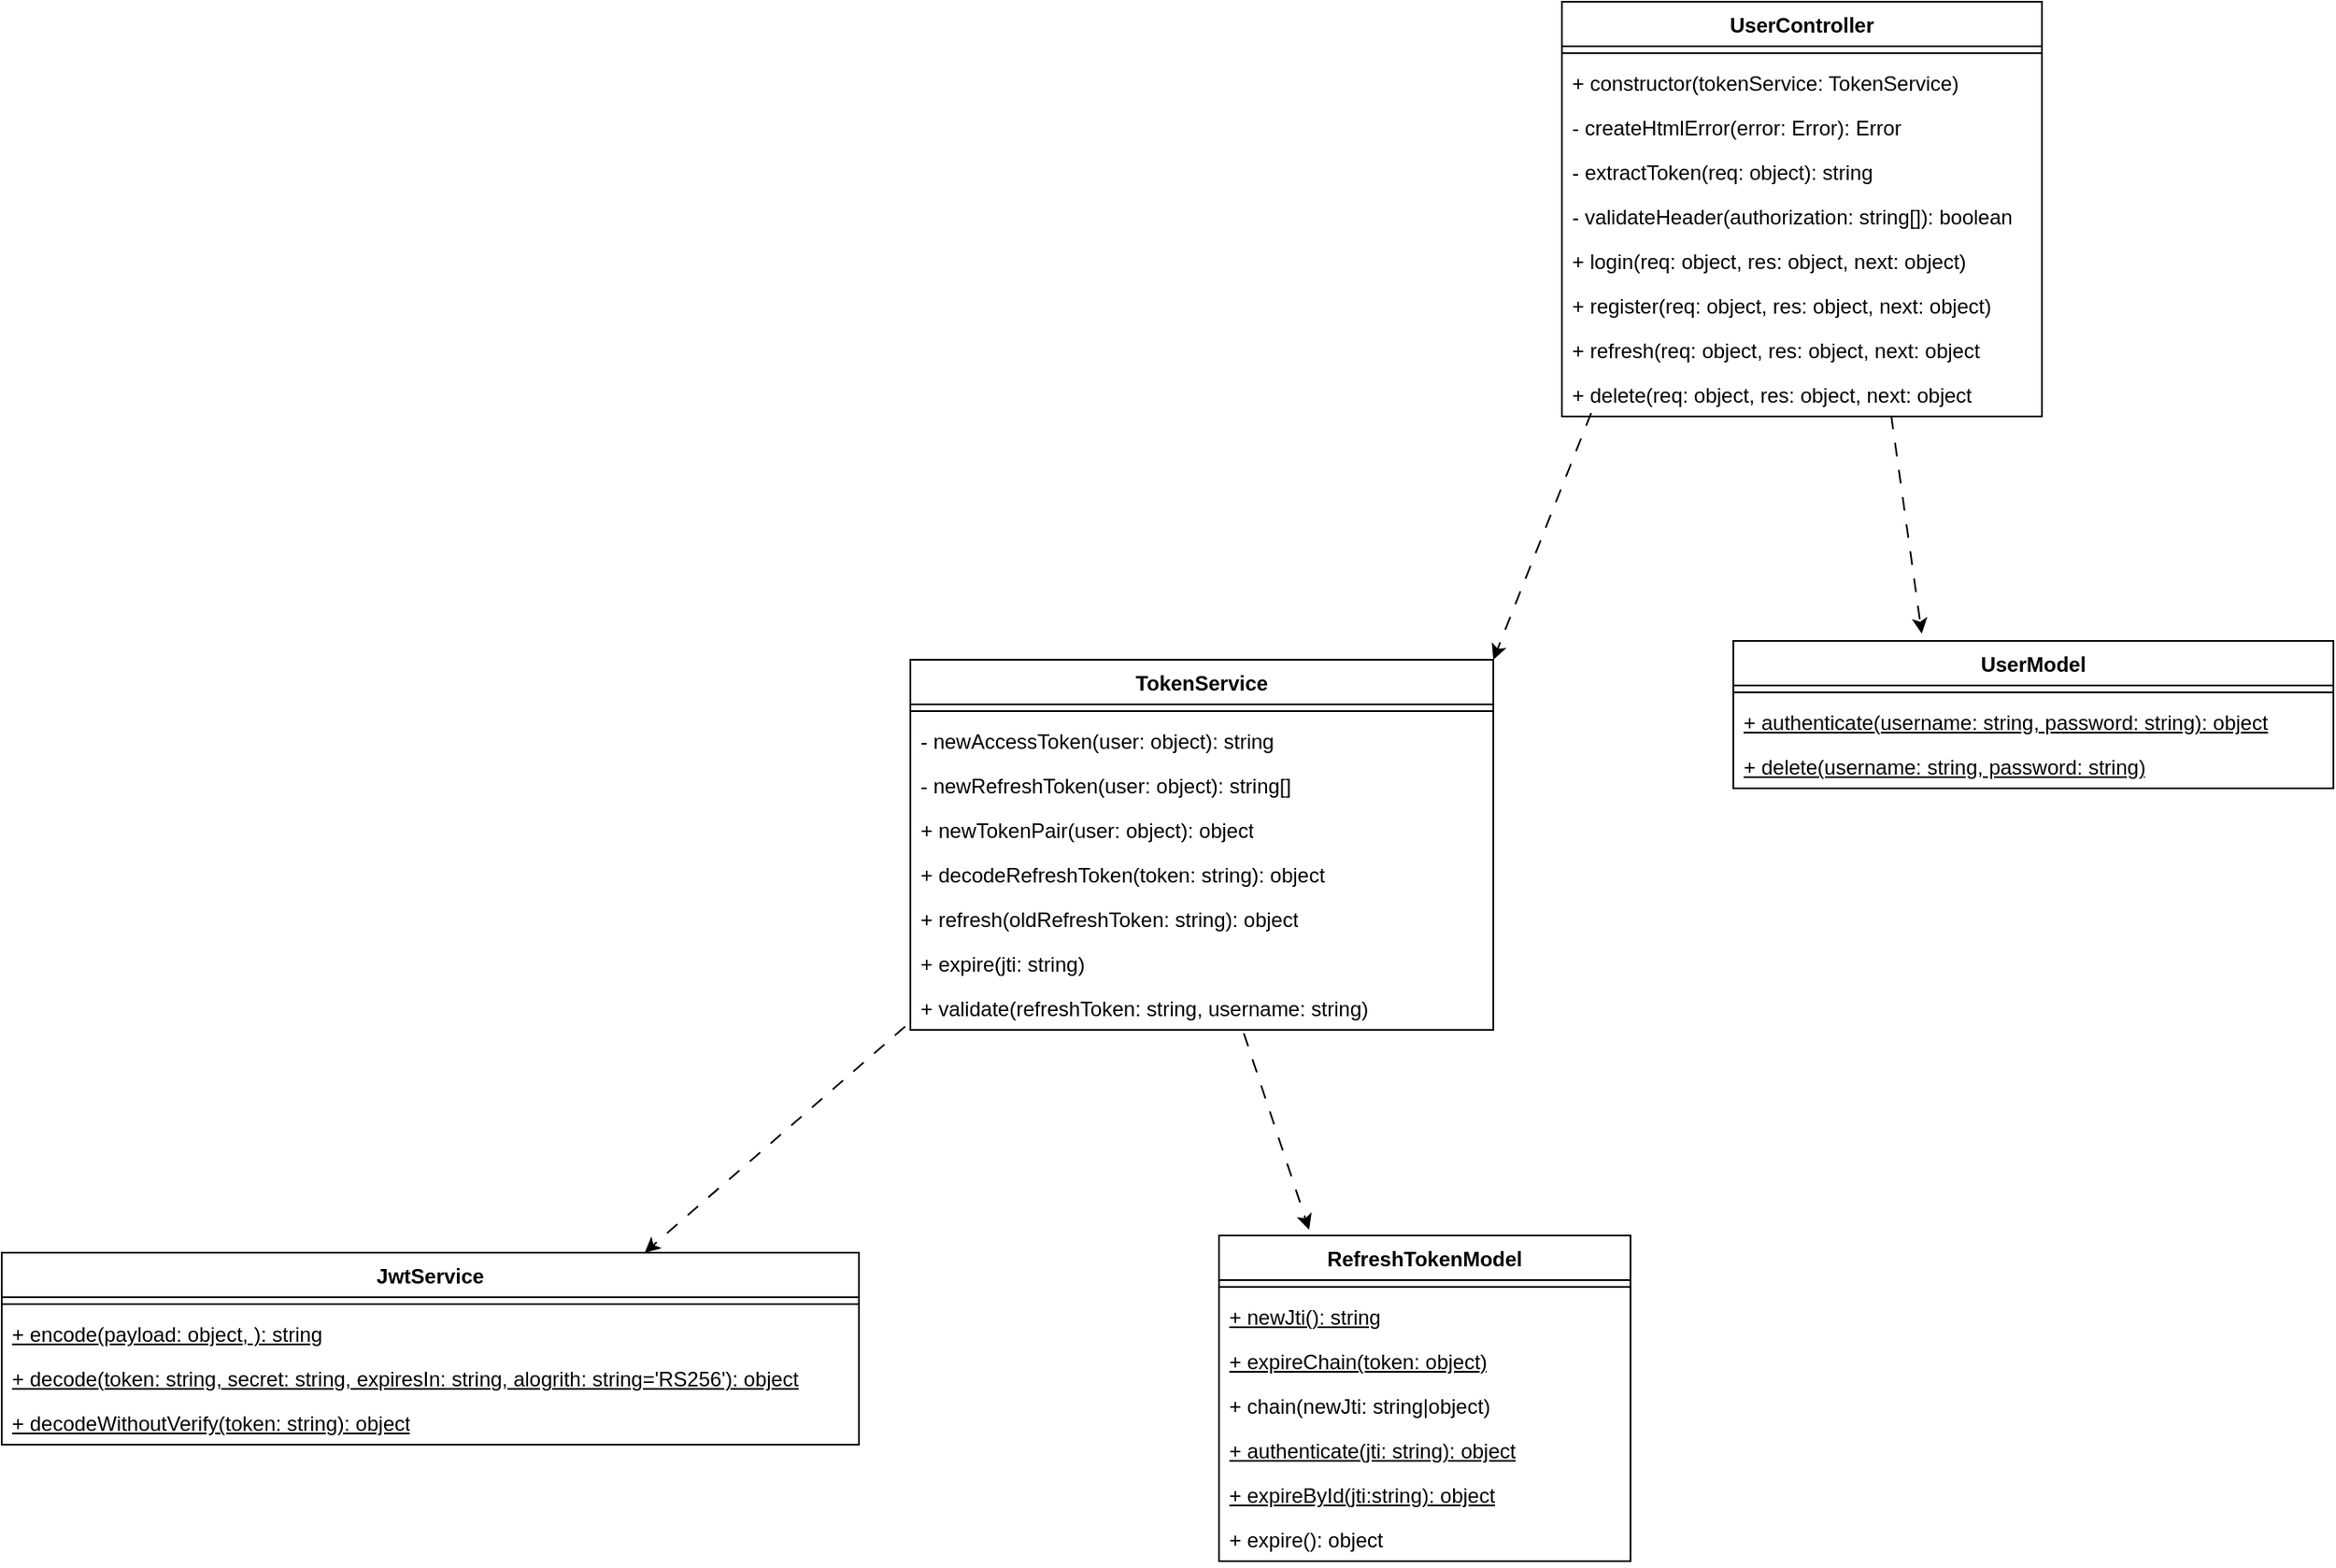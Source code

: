 <mxfile version="26.2.2">
  <diagram name="Page-1" id="s2mYsFO3Dgidq1qFFURQ">
    <mxGraphModel dx="1881" dy="709" grid="1" gridSize="10" guides="1" tooltips="1" connect="1" arrows="1" fold="1" page="1" pageScale="1" pageWidth="850" pageHeight="1100" math="0" shadow="0">
      <root>
        <mxCell id="0" />
        <mxCell id="1" parent="0" />
        <mxCell id="LTxy-Lm1yNunXiUcABPg-1" value="JwtService" style="swimlane;fontStyle=1;align=center;verticalAlign=top;childLayout=stackLayout;horizontal=1;startSize=26;horizontalStack=0;resizeParent=1;resizeParentMax=0;resizeLast=0;collapsible=1;marginBottom=0;whiteSpace=wrap;html=1;" parent="1" vertex="1">
          <mxGeometry x="-380" y="740" width="500" height="112" as="geometry" />
        </mxCell>
        <mxCell id="LTxy-Lm1yNunXiUcABPg-3" value="" style="line;strokeWidth=1;fillColor=none;align=left;verticalAlign=middle;spacingTop=-1;spacingLeft=3;spacingRight=3;rotatable=0;labelPosition=right;points=[];portConstraint=eastwest;strokeColor=inherit;" parent="LTxy-Lm1yNunXiUcABPg-1" vertex="1">
          <mxGeometry y="26" width="500" height="8" as="geometry" />
        </mxCell>
        <mxCell id="LTxy-Lm1yNunXiUcABPg-4" value="+ encode(payload: object, ): string" style="text;strokeColor=none;fillColor=none;align=left;verticalAlign=top;spacingLeft=4;spacingRight=4;overflow=hidden;rotatable=0;points=[[0,0.5],[1,0.5]];portConstraint=eastwest;whiteSpace=wrap;html=1;fontStyle=4" parent="LTxy-Lm1yNunXiUcABPg-1" vertex="1">
          <mxGeometry y="34" width="500" height="26" as="geometry" />
        </mxCell>
        <mxCell id="LTxy-Lm1yNunXiUcABPg-9" value="+ decode(token: string, secret: string, expiresIn: string, alogrith: string=&#39;RS256&#39;): object" style="text;strokeColor=none;fillColor=none;align=left;verticalAlign=top;spacingLeft=4;spacingRight=4;overflow=hidden;rotatable=0;points=[[0,0.5],[1,0.5]];portConstraint=eastwest;whiteSpace=wrap;html=1;fontStyle=4" parent="LTxy-Lm1yNunXiUcABPg-1" vertex="1">
          <mxGeometry y="60" width="500" height="26" as="geometry" />
        </mxCell>
        <mxCell id="LTxy-Lm1yNunXiUcABPg-2" value="+ decodeWithoutVerify(token: string): object" style="text;strokeColor=none;fillColor=none;align=left;verticalAlign=top;spacingLeft=4;spacingRight=4;overflow=hidden;rotatable=0;points=[[0,0.5],[1,0.5]];portConstraint=eastwest;whiteSpace=wrap;html=1;fontStyle=4" parent="LTxy-Lm1yNunXiUcABPg-1" vertex="1">
          <mxGeometry y="86" width="500" height="26" as="geometry" />
        </mxCell>
        <mxCell id="LTxy-Lm1yNunXiUcABPg-10" value="TokenService" style="swimlane;fontStyle=1;align=center;verticalAlign=top;childLayout=stackLayout;horizontal=1;startSize=26;horizontalStack=0;resizeParent=1;resizeParentMax=0;resizeLast=0;collapsible=1;marginBottom=0;whiteSpace=wrap;html=1;" parent="1" vertex="1">
          <mxGeometry x="150" y="394" width="340" height="216" as="geometry" />
        </mxCell>
        <mxCell id="LTxy-Lm1yNunXiUcABPg-12" value="" style="line;strokeWidth=1;fillColor=none;align=left;verticalAlign=middle;spacingTop=-1;spacingLeft=3;spacingRight=3;rotatable=0;labelPosition=right;points=[];portConstraint=eastwest;strokeColor=inherit;" parent="LTxy-Lm1yNunXiUcABPg-10" vertex="1">
          <mxGeometry y="26" width="340" height="8" as="geometry" />
        </mxCell>
        <mxCell id="LTxy-Lm1yNunXiUcABPg-13" value="- newAccessToken(user: object): string" style="text;strokeColor=none;fillColor=none;align=left;verticalAlign=top;spacingLeft=4;spacingRight=4;overflow=hidden;rotatable=0;points=[[0,0.5],[1,0.5]];portConstraint=eastwest;whiteSpace=wrap;html=1;" parent="LTxy-Lm1yNunXiUcABPg-10" vertex="1">
          <mxGeometry y="34" width="340" height="26" as="geometry" />
        </mxCell>
        <mxCell id="LTxy-Lm1yNunXiUcABPg-11" value="- newRefreshToken(user: object): string[]" style="text;strokeColor=none;fillColor=none;align=left;verticalAlign=top;spacingLeft=4;spacingRight=4;overflow=hidden;rotatable=0;points=[[0,0.5],[1,0.5]];portConstraint=eastwest;whiteSpace=wrap;html=1;" parent="LTxy-Lm1yNunXiUcABPg-10" vertex="1">
          <mxGeometry y="60" width="340" height="26" as="geometry" />
        </mxCell>
        <mxCell id="LTxy-Lm1yNunXiUcABPg-14" value="+ newTokenPair(user: object): object" style="text;strokeColor=none;fillColor=none;align=left;verticalAlign=top;spacingLeft=4;spacingRight=4;overflow=hidden;rotatable=0;points=[[0,0.5],[1,0.5]];portConstraint=eastwest;whiteSpace=wrap;html=1;" parent="LTxy-Lm1yNunXiUcABPg-10" vertex="1">
          <mxGeometry y="86" width="340" height="26" as="geometry" />
        </mxCell>
        <mxCell id="LTxy-Lm1yNunXiUcABPg-15" value="+ decodeRefreshToken(token: string): object" style="text;strokeColor=none;fillColor=none;align=left;verticalAlign=top;spacingLeft=4;spacingRight=4;overflow=hidden;rotatable=0;points=[[0,0.5],[1,0.5]];portConstraint=eastwest;whiteSpace=wrap;html=1;" parent="LTxy-Lm1yNunXiUcABPg-10" vertex="1">
          <mxGeometry y="112" width="340" height="26" as="geometry" />
        </mxCell>
        <mxCell id="LTxy-Lm1yNunXiUcABPg-16" value="+ refresh(oldRefreshToken: string): object" style="text;strokeColor=none;fillColor=none;align=left;verticalAlign=top;spacingLeft=4;spacingRight=4;overflow=hidden;rotatable=0;points=[[0,0.5],[1,0.5]];portConstraint=eastwest;whiteSpace=wrap;html=1;" parent="LTxy-Lm1yNunXiUcABPg-10" vertex="1">
          <mxGeometry y="138" width="340" height="26" as="geometry" />
        </mxCell>
        <mxCell id="nY1DbR7YaoWM7g25EeNT-2" value="+ expire(jti: string)" style="text;strokeColor=none;fillColor=none;align=left;verticalAlign=top;spacingLeft=4;spacingRight=4;overflow=hidden;rotatable=0;points=[[0,0.5],[1,0.5]];portConstraint=eastwest;whiteSpace=wrap;html=1;" vertex="1" parent="LTxy-Lm1yNunXiUcABPg-10">
          <mxGeometry y="164" width="340" height="26" as="geometry" />
        </mxCell>
        <mxCell id="nY1DbR7YaoWM7g25EeNT-3" value="+ validate(refreshToken: string, username: string)" style="text;strokeColor=none;fillColor=none;align=left;verticalAlign=top;spacingLeft=4;spacingRight=4;overflow=hidden;rotatable=0;points=[[0,0.5],[1,0.5]];portConstraint=eastwest;whiteSpace=wrap;html=1;" vertex="1" parent="LTxy-Lm1yNunXiUcABPg-10">
          <mxGeometry y="190" width="340" height="26" as="geometry" />
        </mxCell>
        <mxCell id="LTxy-Lm1yNunXiUcABPg-17" value="" style="endArrow=classic;html=1;rounded=0;entryX=0.75;entryY=0;entryDx=0;entryDy=0;dashed=1;dashPattern=8 8;exitX=-0.009;exitY=0.923;exitDx=0;exitDy=0;exitPerimeter=0;" parent="1" source="nY1DbR7YaoWM7g25EeNT-3" target="LTxy-Lm1yNunXiUcABPg-1" edge="1">
          <mxGeometry width="50" height="50" relative="1" as="geometry">
            <mxPoint x="400" y="380" as="sourcePoint" />
            <mxPoint x="450" y="330" as="targetPoint" />
          </mxGeometry>
        </mxCell>
        <mxCell id="LTxy-Lm1yNunXiUcABPg-18" value="UserModel" style="swimlane;fontStyle=1;align=center;verticalAlign=top;childLayout=stackLayout;horizontal=1;startSize=26;horizontalStack=0;resizeParent=1;resizeParentMax=0;resizeLast=0;collapsible=1;marginBottom=0;whiteSpace=wrap;html=1;" parent="1" vertex="1">
          <mxGeometry x="630" y="383" width="350" height="86" as="geometry" />
        </mxCell>
        <mxCell id="LTxy-Lm1yNunXiUcABPg-20" value="" style="line;strokeWidth=1;fillColor=none;align=left;verticalAlign=middle;spacingTop=-1;spacingLeft=3;spacingRight=3;rotatable=0;labelPosition=right;points=[];portConstraint=eastwest;strokeColor=inherit;" parent="LTxy-Lm1yNunXiUcABPg-18" vertex="1">
          <mxGeometry y="26" width="350" height="8" as="geometry" />
        </mxCell>
        <mxCell id="LTxy-Lm1yNunXiUcABPg-21" value="+ authenticate(username: string, password: string): object" style="text;strokeColor=none;fillColor=none;align=left;verticalAlign=top;spacingLeft=4;spacingRight=4;overflow=hidden;rotatable=0;points=[[0,0.5],[1,0.5]];portConstraint=eastwest;whiteSpace=wrap;html=1;fontStyle=4" parent="LTxy-Lm1yNunXiUcABPg-18" vertex="1">
          <mxGeometry y="34" width="350" height="26" as="geometry" />
        </mxCell>
        <mxCell id="nY1DbR7YaoWM7g25EeNT-1" value="+ delete(username: string, password: string)" style="text;strokeColor=none;fillColor=none;align=left;verticalAlign=top;spacingLeft=4;spacingRight=4;overflow=hidden;rotatable=0;points=[[0,0.5],[1,0.5]];portConstraint=eastwest;whiteSpace=wrap;html=1;fontStyle=4" vertex="1" parent="LTxy-Lm1yNunXiUcABPg-18">
          <mxGeometry y="60" width="350" height="26" as="geometry" />
        </mxCell>
        <mxCell id="LTxy-Lm1yNunXiUcABPg-22" value="RefreshTokenModel" style="swimlane;fontStyle=1;align=center;verticalAlign=top;childLayout=stackLayout;horizontal=1;startSize=26;horizontalStack=0;resizeParent=1;resizeParentMax=0;resizeLast=0;collapsible=1;marginBottom=0;whiteSpace=wrap;html=1;" parent="1" vertex="1">
          <mxGeometry x="330" y="730" width="240" height="190" as="geometry" />
        </mxCell>
        <mxCell id="LTxy-Lm1yNunXiUcABPg-24" value="" style="line;strokeWidth=1;fillColor=none;align=left;verticalAlign=middle;spacingTop=-1;spacingLeft=3;spacingRight=3;rotatable=0;labelPosition=right;points=[];portConstraint=eastwest;strokeColor=inherit;" parent="LTxy-Lm1yNunXiUcABPg-22" vertex="1">
          <mxGeometry y="26" width="240" height="8" as="geometry" />
        </mxCell>
        <mxCell id="LTxy-Lm1yNunXiUcABPg-25" value="+ newJti(): string" style="text;strokeColor=none;fillColor=none;align=left;verticalAlign=top;spacingLeft=4;spacingRight=4;overflow=hidden;rotatable=0;points=[[0,0.5],[1,0.5]];portConstraint=eastwest;whiteSpace=wrap;html=1;fontStyle=4" parent="LTxy-Lm1yNunXiUcABPg-22" vertex="1">
          <mxGeometry y="34" width="240" height="26" as="geometry" />
        </mxCell>
        <mxCell id="LTxy-Lm1yNunXiUcABPg-23" value="+ expireChain(token: object)" style="text;strokeColor=none;fillColor=none;align=left;verticalAlign=top;spacingLeft=4;spacingRight=4;overflow=hidden;rotatable=0;points=[[0,0.5],[1,0.5]];portConstraint=eastwest;whiteSpace=wrap;html=1;fontStyle=4" parent="LTxy-Lm1yNunXiUcABPg-22" vertex="1">
          <mxGeometry y="60" width="240" height="26" as="geometry" />
        </mxCell>
        <mxCell id="LTxy-Lm1yNunXiUcABPg-26" value="+ chain(newJti: string|object)" style="text;strokeColor=none;fillColor=none;align=left;verticalAlign=top;spacingLeft=4;spacingRight=4;overflow=hidden;rotatable=0;points=[[0,0.5],[1,0.5]];portConstraint=eastwest;whiteSpace=wrap;html=1;" parent="LTxy-Lm1yNunXiUcABPg-22" vertex="1">
          <mxGeometry y="86" width="240" height="26" as="geometry" />
        </mxCell>
        <mxCell id="LTxy-Lm1yNunXiUcABPg-27" value="+ authenticate(jti: string): object" style="text;strokeColor=none;fillColor=none;align=left;verticalAlign=top;spacingLeft=4;spacingRight=4;overflow=hidden;rotatable=0;points=[[0,0.5],[1,0.5]];portConstraint=eastwest;whiteSpace=wrap;html=1;fontStyle=4" parent="LTxy-Lm1yNunXiUcABPg-22" vertex="1">
          <mxGeometry y="112" width="240" height="26" as="geometry" />
        </mxCell>
        <mxCell id="LTxy-Lm1yNunXiUcABPg-28" value="+ expireById(jti:string): object" style="text;strokeColor=none;fillColor=none;align=left;verticalAlign=top;spacingLeft=4;spacingRight=4;overflow=hidden;rotatable=0;points=[[0,0.5],[1,0.5]];portConstraint=eastwest;whiteSpace=wrap;html=1;fontStyle=4" parent="LTxy-Lm1yNunXiUcABPg-22" vertex="1">
          <mxGeometry y="138" width="240" height="26" as="geometry" />
        </mxCell>
        <mxCell id="LTxy-Lm1yNunXiUcABPg-29" value="+ expire(): object" style="text;strokeColor=none;fillColor=none;align=left;verticalAlign=top;spacingLeft=4;spacingRight=4;overflow=hidden;rotatable=0;points=[[0,0.5],[1,0.5]];portConstraint=eastwest;whiteSpace=wrap;html=1;" parent="LTxy-Lm1yNunXiUcABPg-22" vertex="1">
          <mxGeometry y="164" width="240" height="26" as="geometry" />
        </mxCell>
        <mxCell id="LTxy-Lm1yNunXiUcABPg-30" style="rounded=0;orthogonalLoop=1;jettySize=auto;html=1;exitX=0.572;exitY=1.077;exitDx=0;exitDy=0;entryX=0.219;entryY=-0.018;entryDx=0;entryDy=0;entryPerimeter=0;dashed=1;dashPattern=8 8;exitPerimeter=0;" parent="1" source="nY1DbR7YaoWM7g25EeNT-3" target="LTxy-Lm1yNunXiUcABPg-22" edge="1">
          <mxGeometry relative="1" as="geometry" />
        </mxCell>
        <mxCell id="LTxy-Lm1yNunXiUcABPg-31" style="rounded=0;orthogonalLoop=1;jettySize=auto;html=1;entryX=0.314;entryY=-0.05;entryDx=0;entryDy=0;entryPerimeter=0;dashed=1;dashPattern=8 8;exitX=0.686;exitY=0.981;exitDx=0;exitDy=0;exitPerimeter=0;" parent="1" source="nY1DbR7YaoWM7g25EeNT-4" target="LTxy-Lm1yNunXiUcABPg-18" edge="1">
          <mxGeometry relative="1" as="geometry">
            <mxPoint x="830" y="300" as="sourcePoint" />
          </mxGeometry>
        </mxCell>
        <mxCell id="LTxy-Lm1yNunXiUcABPg-32" value="UserController" style="swimlane;fontStyle=1;align=center;verticalAlign=top;childLayout=stackLayout;horizontal=1;startSize=26;horizontalStack=0;resizeParent=1;resizeParentMax=0;resizeLast=0;collapsible=1;marginBottom=0;whiteSpace=wrap;html=1;" parent="1" vertex="1">
          <mxGeometry x="530" y="10" width="280" height="242" as="geometry" />
        </mxCell>
        <mxCell id="LTxy-Lm1yNunXiUcABPg-34" value="" style="line;strokeWidth=1;fillColor=none;align=left;verticalAlign=middle;spacingTop=-1;spacingLeft=3;spacingRight=3;rotatable=0;labelPosition=right;points=[];portConstraint=eastwest;strokeColor=inherit;" parent="LTxy-Lm1yNunXiUcABPg-32" vertex="1">
          <mxGeometry y="26" width="280" height="8" as="geometry" />
        </mxCell>
        <mxCell id="uluM3cy5bpXOXz0XuBO5-1" value="+ constructor(tokenService: TokenService)" style="text;strokeColor=none;fillColor=none;align=left;verticalAlign=top;spacingLeft=4;spacingRight=4;overflow=hidden;rotatable=0;points=[[0,0.5],[1,0.5]];portConstraint=eastwest;whiteSpace=wrap;html=1;" parent="LTxy-Lm1yNunXiUcABPg-32" vertex="1">
          <mxGeometry y="34" width="280" height="26" as="geometry" />
        </mxCell>
        <mxCell id="LTxy-Lm1yNunXiUcABPg-39" value="- createHtmlError(error: Error): Error" style="text;strokeColor=none;fillColor=none;align=left;verticalAlign=top;spacingLeft=4;spacingRight=4;overflow=hidden;rotatable=0;points=[[0,0.5],[1,0.5]];portConstraint=eastwest;whiteSpace=wrap;html=1;" parent="LTxy-Lm1yNunXiUcABPg-32" vertex="1">
          <mxGeometry y="60" width="280" height="26" as="geometry" />
        </mxCell>
        <mxCell id="LTxy-Lm1yNunXiUcABPg-37" value="- extractToken(req: object): string" style="text;strokeColor=none;fillColor=none;align=left;verticalAlign=top;spacingLeft=4;spacingRight=4;overflow=hidden;rotatable=0;points=[[0,0.5],[1,0.5]];portConstraint=eastwest;whiteSpace=wrap;html=1;" parent="LTxy-Lm1yNunXiUcABPg-32" vertex="1">
          <mxGeometry y="86" width="280" height="26" as="geometry" />
        </mxCell>
        <mxCell id="LTxy-Lm1yNunXiUcABPg-38" value="- validateHeader(authorization: string[]): boolean" style="text;strokeColor=none;fillColor=none;align=left;verticalAlign=top;spacingLeft=4;spacingRight=4;overflow=hidden;rotatable=0;points=[[0,0.5],[1,0.5]];portConstraint=eastwest;whiteSpace=wrap;html=1;" parent="LTxy-Lm1yNunXiUcABPg-32" vertex="1">
          <mxGeometry y="112" width="280" height="26" as="geometry" />
        </mxCell>
        <mxCell id="LTxy-Lm1yNunXiUcABPg-35" value="+ login(req: object, res: object, next: object)" style="text;strokeColor=none;fillColor=none;align=left;verticalAlign=top;spacingLeft=4;spacingRight=4;overflow=hidden;rotatable=0;points=[[0,0.5],[1,0.5]];portConstraint=eastwest;whiteSpace=wrap;html=1;" parent="LTxy-Lm1yNunXiUcABPg-32" vertex="1">
          <mxGeometry y="138" width="280" height="26" as="geometry" />
        </mxCell>
        <mxCell id="LTxy-Lm1yNunXiUcABPg-40" value="+ register(req: object, res: object, next: object)" style="text;strokeColor=none;fillColor=none;align=left;verticalAlign=top;spacingLeft=4;spacingRight=4;overflow=hidden;rotatable=0;points=[[0,0.5],[1,0.5]];portConstraint=eastwest;whiteSpace=wrap;html=1;" parent="LTxy-Lm1yNunXiUcABPg-32" vertex="1">
          <mxGeometry y="164" width="280" height="26" as="geometry" />
        </mxCell>
        <mxCell id="LTxy-Lm1yNunXiUcABPg-33" value="+ refresh(req: object, res: object, next: object" style="text;strokeColor=none;fillColor=none;align=left;verticalAlign=top;spacingLeft=4;spacingRight=4;overflow=hidden;rotatable=0;points=[[0,0.5],[1,0.5]];portConstraint=eastwest;whiteSpace=wrap;html=1;" parent="LTxy-Lm1yNunXiUcABPg-32" vertex="1">
          <mxGeometry y="190" width="280" height="26" as="geometry" />
        </mxCell>
        <mxCell id="nY1DbR7YaoWM7g25EeNT-4" value="+ delete(req: object, res: object, next: object" style="text;strokeColor=none;fillColor=none;align=left;verticalAlign=top;spacingLeft=4;spacingRight=4;overflow=hidden;rotatable=0;points=[[0,0.5],[1,0.5]];portConstraint=eastwest;whiteSpace=wrap;html=1;" vertex="1" parent="LTxy-Lm1yNunXiUcABPg-32">
          <mxGeometry y="216" width="280" height="26" as="geometry" />
        </mxCell>
        <mxCell id="LTxy-Lm1yNunXiUcABPg-36" style="rounded=0;orthogonalLoop=1;jettySize=auto;html=1;entryX=1;entryY=0;entryDx=0;entryDy=0;dashed=1;dashPattern=8 8;exitX=0.061;exitY=0.923;exitDx=0;exitDy=0;exitPerimeter=0;" parent="1" source="nY1DbR7YaoWM7g25EeNT-4" target="LTxy-Lm1yNunXiUcABPg-10" edge="1">
          <mxGeometry relative="1" as="geometry">
            <mxPoint x="530" y="270" as="sourcePoint" />
          </mxGeometry>
        </mxCell>
      </root>
    </mxGraphModel>
  </diagram>
</mxfile>
